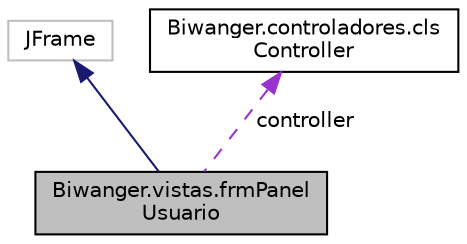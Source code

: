 digraph "Biwanger.vistas.frmPanelUsuario"
{
 // LATEX_PDF_SIZE
  edge [fontname="Helvetica",fontsize="10",labelfontname="Helvetica",labelfontsize="10"];
  node [fontname="Helvetica",fontsize="10",shape=record];
  Node1 [label="Biwanger.vistas.frmPanel\lUsuario",height=0.2,width=0.4,color="black", fillcolor="grey75", style="filled", fontcolor="black",tooltip=" "];
  Node2 -> Node1 [dir="back",color="midnightblue",fontsize="10",style="solid",fontname="Helvetica"];
  Node2 [label="JFrame",height=0.2,width=0.4,color="grey75", fillcolor="white", style="filled",tooltip=" "];
  Node3 -> Node1 [dir="back",color="darkorchid3",fontsize="10",style="dashed",label=" controller" ,fontname="Helvetica"];
  Node3 [label="Biwanger.controladores.cls\lController",height=0.2,width=0.4,color="black", fillcolor="white", style="filled",URL="$class_biwanger_1_1controladores_1_1cls_controller.html",tooltip=" "];
}
